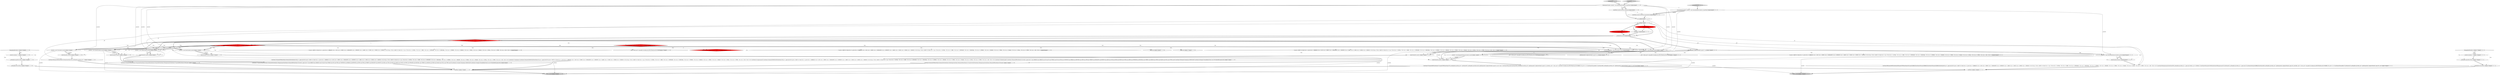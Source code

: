 digraph {
34 [style = filled, label = "{setState(370)match(NEW)setState(371)match(TYPE)setState(376)_errHandler.sync(this)_alt = 1setState(387)_errHandler.sync(this)switch (getInterpreter().adaptivePredict(_input,33,_ctx)) {case 1:{setState(380)postdot()setState(384)_errHandler.sync(this)_alt = getInterpreter().adaptivePredict(_input,32,_ctx)while (_alt != 2 && _alt != org.antlr.v4.runtime.atn.ATN.INVALID_ALT_NUMBER) {if (_alt == 1) {{{setState(381)postfix()}}}setState(386)_errHandler.sync(this)_alt = getInterpreter().adaptivePredict(_input,32,_ctx)}}break}@@@13@@@['1', '1', '1']", fillcolor = white, shape = ellipse image = "AAA0AAABBB1BBB"];
36 [style = filled, label = "(((_la) & ~0x3f) == 0 && ((1L << _la) & ((1L << LBRACE) | (1L << LP) | (1L << NEW) | (1L << BOOLNOT) | (1L << BWNOT) | (1L << ADD) | (1L << SUB) | (1L << INCR) | (1L << DECR))) != 0) || ((((_la - 72)) & ~0x3f) == 0 && ((1L << (_la - 72)) & ((1L << (OCTAL - 72)) | (1L << (HEX - 72)) | (1L << (INTEGER - 72)) | (1L << (DECIMAL - 72)) | (1L << (STRING - 72)) | (1L << (REGEX - 72)) | (1L << (TRUE - 72)) | (1L << (FALSE - 72)) | (1L << (NULL - 72)) | (1L << (TYPE - 72)) | (1L << (ID - 72)))) != 0)@@@88@@@['1', '1', '0']", fillcolor = white, shape = diamond image = "AAA0AAABBB1BBB"];
24 [style = filled, label = "_localctx = new IfContext(_localctx)@@@11@@@['1', '1', '0']", fillcolor = white, shape = ellipse image = "AAA0AAABBB1BBB"];
37 [style = filled, label = "enterOuterAlt(_localctx,1)@@@12@@@['1', '1', '1']", fillcolor = white, shape = ellipse image = "AAA0AAABBB1BBB"];
42 [style = filled, label = "rstatement['0', '1', '0']", fillcolor = lightgray, shape = diamond image = "AAA0AAABBB2BBB"];
56 [style = filled, label = "arrayinitializer['0', '0', '1']", fillcolor = lightgray, shape = diamond image = "AAA0AAABBB3BBB"];
30 [style = filled, label = "_localctx.exception = re@@@193@@@['1', '1', '0']", fillcolor = white, shape = ellipse image = "AAA0AAABBB1BBB"];
8 [style = filled, label = "int _la@@@5@@@['1', '1', '1']", fillcolor = white, shape = ellipse image = "AAA0AAABBB1BBB"];
10 [style = filled, label = "_localctx = new ForContext(_localctx)@@@69@@@['1', '1', '0']", fillcolor = white, shape = ellipse image = "AAA0AAABBB1BBB"];
51 [style = filled, label = "{setState(389)match(NEW)setState(390)match(TYPE)setState(391)match(LBRACE)setState(392)match(RBRACE)setState(393)match(LBRACK)setState(402)_la = _input.LA(1)if ((((_la) & ~0x3f) == 0 && ((1L << _la) & ((1L << LBRACE) | (1L << LP) | (1L << NEW) | (1L << BOOLNOT) | (1L << BWNOT) | (1L << ADD) | (1L << SUB) | (1L << INCR) | (1L << DECR))) != 0) || ((((_la - 72)) & ~0x3f) == 0 && ((1L << (_la - 72)) & ((1L << (OCTAL - 72)) | (1L << (HEX - 72)) | (1L << (INTEGER - 72)) | (1L << (DECIMAL - 72)) | (1L << (STRING - 72)) | (1L << (REGEX - 72)) | (1L << (TRUE - 72)) | (1L << (FALSE - 72)) | (1L << (NULL - 72)) | (1L << (TYPE - 72)) | (1L << (ID - 72)))) != 0)) {{setState(394)expression(0)setState(399)_errHandler.sync(this)_la = _input.LA(1)while (_la == COMMA) {{{setState(395)match(COMMA)setState(396)expression(0)}}setState(401)_errHandler.sync(this)_la = _input.LA(1)}}}setState(404)match(RBRACK)setState(408)_errHandler.sync(this)_alt = getInterpreter().adaptivePredict(_input,36,_ctx)while (_alt != 2 && _alt != org.antlr.v4.runtime.atn.ATN.INVALID_ALT_NUMBER) {if (_alt == 1) {{{setState(405)postfix()}}}setState(410)_errHandler.sync(this)_alt = getInterpreter().adaptivePredict(_input,36,_ctx)}}@@@70@@@['0', '0', '1']", fillcolor = white, shape = ellipse image = "AAA0AAABBB3BBB"];
7 [style = filled, label = "{setState(125)match(FOR)setState(126)match(LP)setState(128)_la = _input.LA(1)if ((((_la) & ~0x3f) == 0 && ((1L << _la) & ((1L << LBRACE) | (1L << LP) | (1L << NEW) | (1L << BOOLNOT) | (1L << BWNOT) | (1L << ADD) | (1L << SUB) | (1L << INCR) | (1L << DECR))) != 0) || ((((_la - 72)) & ~0x3f) == 0 && ((1L << (_la - 72)) & ((1L << (OCTAL - 72)) | (1L << (HEX - 72)) | (1L << (INTEGER - 72)) | (1L << (DECIMAL - 72)) | (1L << (STRING - 72)) | (1L << (REGEX - 72)) | (1L << (TRUE - 72)) | (1L << (FALSE - 72)) | (1L << (NULL - 72)) | (1L << (TYPE - 72)) | (1L << (ID - 72)))) != 0)) {{setState(127)initializer()}}setState(130)match(SEMICOLON)setState(132)_la = _input.LA(1)if ((((_la) & ~0x3f) == 0 && ((1L << _la) & ((1L << LBRACE) | (1L << LP) | (1L << NEW) | (1L << BOOLNOT) | (1L << BWNOT) | (1L << ADD) | (1L << SUB) | (1L << INCR) | (1L << DECR))) != 0) || ((((_la - 72)) & ~0x3f) == 0 && ((1L << (_la - 72)) & ((1L << (OCTAL - 72)) | (1L << (HEX - 72)) | (1L << (INTEGER - 72)) | (1L << (DECIMAL - 72)) | (1L << (STRING - 72)) | (1L << (REGEX - 72)) | (1L << (TRUE - 72)) | (1L << (FALSE - 72)) | (1L << (NULL - 72)) | (1L << (TYPE - 72)) | (1L << (ID - 72)))) != 0)) {{setState(131)expression(0)}}setState(134)match(SEMICOLON)setState(136)_la = _input.LA(1)if ((((_la) & ~0x3f) == 0 && ((1L << _la) & ((1L << LBRACE) | (1L << LP) | (1L << NEW) | (1L << BOOLNOT) | (1L << BWNOT) | (1L << ADD) | (1L << SUB) | (1L << INCR) | (1L << DECR))) != 0) || ((((_la - 72)) & ~0x3f) == 0 && ((1L << (_la - 72)) & ((1L << (OCTAL - 72)) | (1L << (HEX - 72)) | (1L << (INTEGER - 72)) | (1L << (DECIMAL - 72)) | (1L << (STRING - 72)) | (1L << (REGEX - 72)) | (1L << (TRUE - 72)) | (1L << (FALSE - 72)) | (1L << (NULL - 72)) | (1L << (TYPE - 72)) | (1L << (ID - 72)))) != 0)) {{setState(135)afterthought()}}setState(138)match(RP)setState(141)switch (_input.LA(1)) {case LBRACK:case LBRACE:case LP:case IF:case WHILE:case DO:case FOR:case CONTINUE:case BREAK:case RETURN:case NEW:case TRY:case THROW:case BOOLNOT:case BWNOT:case ADD:case SUB:case INCR:case DECR:case OCTAL:case HEX:case INTEGER:case DECIMAL:case STRING:case REGEX:case TRUE:case FALSE:case NULL:case TYPE:case ID:{setState(139)trailer()}breakcase SEMICOLON:{setState(140)empty()}breakdefault:throw new NoViableAltException(this)}@@@71@@@['1', '1', '0']", fillcolor = white, shape = ellipse image = "AAA0AAABBB1BBB"];
18 [style = filled, label = "getInterpreter().adaptivePredict(_input,13,_ctx)@@@10@@@['1', '0', '0']", fillcolor = red, shape = diamond image = "AAA1AAABBB1BBB"];
27 [style = filled, label = "enterOuterAlt(_localctx,3)@@@70@@@['1', '1', '0']", fillcolor = white, shape = ellipse image = "AAA0AAABBB1BBB"];
31 [style = filled, label = "enterOuterAlt(_localctx,6)@@@163@@@['1', '1', '0']", fillcolor = white, shape = ellipse image = "AAA0AAABBB1BBB"];
12 [style = filled, label = "enterOuterAlt(_localctx,5)@@@144@@@['1', '1', '0']", fillcolor = white, shape = ellipse image = "AAA0AAABBB1BBB"];
35 [style = filled, label = "_errHandler.recover(this,re)@@@195@@@['1', '1', '0']", fillcolor = white, shape = ellipse image = "AAA0AAABBB1BBB"];
20 [style = filled, label = "_errHandler.sync(this)@@@9@@@['1', '1', '1']", fillcolor = white, shape = ellipse image = "AAA0AAABBB1BBB"];
49 [style = filled, label = "RecognitionException re@@@127@@@['0', '0', '1']", fillcolor = white, shape = diamond image = "AAA0AAABBB3BBB"];
38 [style = filled, label = "{setState(160)match(TRY)setState(161)block()setState(163)_errHandler.sync(this)_alt = 1}@@@164@@@['1', '1', '0']", fillcolor = white, shape = ellipse image = "AAA0AAABBB1BBB"];
53 [style = filled, label = "_errHandler.reportError(this,re)@@@129@@@['0', '0', '1']", fillcolor = white, shape = ellipse image = "AAA0AAABBB3BBB"];
23 [style = filled, label = "{exitRule()}@@@197@@@['1', '1', '0']", fillcolor = white, shape = ellipse image = "AAA0AAABBB1BBB"];
47 [style = filled, label = "_errHandler.recover(this,re)@@@130@@@['0', '0', '1']", fillcolor = white, shape = ellipse image = "AAA0AAABBB3BBB"];
52 [style = filled, label = "_localctx = new NewstandardarrayContext(_localctx)@@@11@@@['0', '0', '1']", fillcolor = white, shape = ellipse image = "AAA0AAABBB3BBB"];
25 [style = filled, label = "int _alt@@@7@@@['1', '1', '1']", fillcolor = white, shape = ellipse image = "AAA0AAABBB1BBB"];
54 [style = filled, label = "_alt != 2 && _alt != org.antlr.v4.runtime.atn.ATN.INVALID_ALT_NUMBER@@@40@@@['0', '0', '1']", fillcolor = white, shape = diamond image = "AAA0AAABBB3BBB"];
4 [style = filled, label = "_alt != 2 && _alt != org.antlr.v4.runtime.atn.ATN.INVALID_ALT_NUMBER@@@187@@@['1', '1', '0']", fillcolor = white, shape = diamond image = "AAA0AAABBB1BBB"];
40 [style = filled, label = "getInterpreter().adaptivePredict(_input,5,_ctx)@@@26@@@['0', '1', '0']", fillcolor = red, shape = diamond image = "AAA1AAABBB2BBB"];
43 [style = filled, label = "getInterpreter().adaptivePredict(_input,33,_ctx)@@@43@@@['0', '0', '1']", fillcolor = white, shape = diamond image = "AAA0AAABBB3BBB"];
28 [style = filled, label = "enterRule(_localctx,8,RULE_rstatement)@@@4@@@['1', '1', '0']", fillcolor = white, shape = ellipse image = "AAA0AAABBB1BBB"];
1 [style = filled, label = "setState(170)@@@8@@@['1', '0', '0']", fillcolor = red, shape = ellipse image = "AAA1AAABBB1BBB"];
41 [style = filled, label = "setState(167)@@@8@@@['0', '1', '0']", fillcolor = red, shape = ellipse image = "AAA1AAABBB2BBB"];
0 [style = filled, label = "RecognitionException re@@@192@@@['1', '1', '0']", fillcolor = white, shape = diamond image = "AAA0AAABBB1BBB"];
9 [style = filled, label = "{setState(117)match(WHILE)setState(118)match(LP)setState(119)expression(0)setState(120)match(RP)setState(123)switch (_input.LA(1)) {case LBRACK:case LBRACE:case LP:case IF:case WHILE:case DO:case FOR:case CONTINUE:case BREAK:case RETURN:case NEW:case TRY:case THROW:case BOOLNOT:case BWNOT:case ADD:case SUB:case INCR:case DECR:case OCTAL:case HEX:case INTEGER:case DECIMAL:case STRING:case REGEX:case TRUE:case FALSE:case NULL:case TYPE:case ID:{setState(121)trailer()}breakcase SEMICOLON:{setState(122)empty()}breakdefault:throw new NoViableAltException(this)}@@@44@@@['1', '1', '0']", fillcolor = white, shape = ellipse image = "AAA0AAABBB1BBB"];
5 [style = filled, label = "(((_la) & ~0x3f) == 0 && ((1L << _la) & ((1L << LBRACE) | (1L << LP) | (1L << NEW) | (1L << BOOLNOT) | (1L << BWNOT) | (1L << ADD) | (1L << SUB) | (1L << INCR) | (1L << DECR))) != 0) || ((((_la - 72)) & ~0x3f) == 0 && ((1L << (_la - 72)) & ((1L << (OCTAL - 72)) | (1L << (HEX - 72)) | (1L << (INTEGER - 72)) | (1L << (DECIMAL - 72)) | (1L << (STRING - 72)) | (1L << (REGEX - 72)) | (1L << (TRUE - 72)) | (1L << (FALSE - 72)) | (1L << (NULL - 72)) | (1L << (TYPE - 72)) | (1L << (ID - 72)))) != 0)@@@98@@@['1', '1', '0']", fillcolor = white, shape = diamond image = "AAA0AAABBB1BBB"];
21 [style = filled, label = "RstatementContext _localctx = new RstatementContext(_ctx,getState())@@@3@@@['1', '1', '0']", fillcolor = white, shape = ellipse image = "AAA0AAABBB1BBB"];
46 [style = filled, label = "ArrayinitializerContext _localctx = new ArrayinitializerContext(_ctx,getState())@@@3@@@['0', '0', '1']", fillcolor = white, shape = ellipse image = "AAA0AAABBB3BBB"];
44 [style = filled, label = "{exitRule()}@@@132@@@['0', '0', '1']", fillcolor = white, shape = ellipse image = "AAA0AAABBB3BBB"];
45 [style = filled, label = "getInterpreter().adaptivePredict(_input,37,_ctx)@@@10@@@['0', '0', '1']", fillcolor = white, shape = diamond image = "AAA0AAABBB3BBB"];
32 [style = filled, label = "rstatement['1', '0', '0']", fillcolor = lightgray, shape = diamond image = "AAA0AAABBB1BBB"];
11 [style = filled, label = "_input.LA(1)@@@54@@@['1', '1', '0']", fillcolor = white, shape = diamond image = "AAA0AAABBB1BBB"];
29 [style = filled, label = "enterOuterAlt(_localctx,4)@@@123@@@['1', '1', '0']", fillcolor = white, shape = ellipse image = "AAA0AAABBB1BBB"];
60 [style = filled, label = "_alt != 2 && _alt != org.antlr.v4.runtime.atn.ATN.INVALID_ALT_NUMBER@@@110@@@['0', '0', '1']", fillcolor = white, shape = diamond image = "AAA0AAABBB3BBB"];
58 [style = filled, label = "_localctx.exception = re@@@128@@@['0', '0', '1']", fillcolor = white, shape = ellipse image = "AAA0AAABBB3BBB"];
17 [style = filled, label = "_errHandler.reportError(this,re)@@@194@@@['1', '1', '0']", fillcolor = white, shape = ellipse image = "AAA0AAABBB1BBB"];
13 [style = filled, label = "return _localctx@@@200@@@['1', '1', '0']", fillcolor = lightgray, shape = ellipse image = "AAA0AAABBB1BBB"];
19 [style = filled, label = "getInterpreter().adaptivePredict(_input,6,_ctx)@@@26@@@['1', '0', '0']", fillcolor = red, shape = diamond image = "AAA1AAABBB1BBB"];
26 [style = filled, label = "enterOuterAlt(_localctx,2)@@@43@@@['1', '1', '0']", fillcolor = white, shape = ellipse image = "AAA0AAABBB1BBB"];
57 [style = filled, label = "enterOuterAlt(_localctx,2)@@@69@@@['0', '0', '1']", fillcolor = white, shape = ellipse image = "AAA0AAABBB3BBB"];
33 [style = filled, label = "_localctx = new TryContext(_localctx)@@@162@@@['1', '1', '0']", fillcolor = white, shape = ellipse image = "AAA0AAABBB1BBB"];
55 [style = filled, label = "setState(411)@@@8@@@['0', '0', '1']", fillcolor = white, shape = ellipse image = "AAA0AAABBB3BBB"];
2 [style = filled, label = "_input.LA(1)@@@107@@@['1', '1', '0']", fillcolor = white, shape = diamond image = "AAA0AAABBB1BBB"];
50 [style = filled, label = "_localctx = new NewinitializedarrayContext(_localctx)@@@68@@@['0', '0', '1']", fillcolor = white, shape = ellipse image = "AAA0AAABBB3BBB"];
15 [style = filled, label = "_localctx = new IneachContext(_localctx)@@@143@@@['1', '1', '0']", fillcolor = white, shape = ellipse image = "AAA0AAABBB1BBB"];
6 [style = filled, label = "_localctx = new WhileContext(_localctx)@@@42@@@['1', '1', '0']", fillcolor = white, shape = ellipse image = "AAA0AAABBB1BBB"];
22 [style = filled, label = "_localctx = new EachContext(_localctx)@@@122@@@['1', '1', '0']", fillcolor = white, shape = ellipse image = "AAA0AAABBB1BBB"];
16 [style = filled, label = "(((_la) & ~0x3f) == 0 && ((1L << _la) & ((1L << LBRACE) | (1L << LP) | (1L << NEW) | (1L << BOOLNOT) | (1L << BWNOT) | (1L << ADD) | (1L << SUB) | (1L << INCR) | (1L << DECR))) != 0) || ((((_la - 72)) & ~0x3f) == 0 && ((1L << (_la - 72)) & ((1L << (OCTAL - 72)) | (1L << (HEX - 72)) | (1L << (INTEGER - 72)) | (1L << (DECIMAL - 72)) | (1L << (STRING - 72)) | (1L << (REGEX - 72)) | (1L << (TRUE - 72)) | (1L << (FALSE - 72)) | (1L << (NULL - 72)) | (1L << (TYPE - 72)) | (1L << (ID - 72)))) != 0)@@@78@@@['1', '1', '0']", fillcolor = white, shape = diamond image = "AAA0AAABBB1BBB"];
39 [style = filled, label = "getInterpreter().adaptivePredict(_input,12,_ctx)@@@10@@@['0', '1', '0']", fillcolor = red, shape = diamond image = "AAA1AAABBB2BBB"];
61 [style = filled, label = "return _localctx@@@135@@@['0', '0', '1']", fillcolor = lightgray, shape = ellipse image = "AAA0AAABBB3BBB"];
48 [style = filled, label = "enterRule(_localctx,48,RULE_arrayinitializer)@@@4@@@['0', '0', '1']", fillcolor = white, shape = ellipse image = "AAA0AAABBB3BBB"];
14 [style = filled, label = "{setState(143)match(FOR)setState(144)match(LP)setState(145)decltype()setState(146)match(ID)setState(147)match(COLON)setState(148)expression(0)setState(149)match(RP)setState(150)trailer()}@@@124@@@['1', '1', '0']", fillcolor = white, shape = ellipse image = "AAA0AAABBB1BBB"];
3 [style = filled, label = "{setState(152)match(FOR)setState(153)match(LP)setState(154)match(ID)setState(155)match(IN)setState(156)expression(0)setState(157)match(RP)setState(158)trailer()}@@@145@@@['1', '1', '0']", fillcolor = white, shape = ellipse image = "AAA0AAABBB1BBB"];
59 [style = filled, label = "(((_la) & ~0x3f) == 0 && ((1L << _la) & ((1L << LBRACE) | (1L << LP) | (1L << NEW) | (1L << BOOLNOT) | (1L << BWNOT) | (1L << ADD) | (1L << SUB) | (1L << INCR) | (1L << DECR))) != 0) || ((((_la - 72)) & ~0x3f) == 0 && ((1L << (_la - 72)) & ((1L << (OCTAL - 72)) | (1L << (HEX - 72)) | (1L << (INTEGER - 72)) | (1L << (DECIMAL - 72)) | (1L << (STRING - 72)) | (1L << (REGEX - 72)) | (1L << (TRUE - 72)) | (1L << (FALSE - 72)) | (1L << (NULL - 72)) | (1L << (TYPE - 72)) | (1L << (ID - 72)))) != 0)@@@83@@@['0', '0', '1']", fillcolor = white, shape = diamond image = "AAA0AAABBB3BBB"];
0->30 [style = bold, label=""];
39->36 [style = dotted, label="true"];
1->55 [style = dashed, label="0"];
25->1 [style = bold, label=""];
39->22 [style = dotted, label="true"];
10->50 [style = dashed, label="0"];
39->24 [style = dotted, label="true"];
45->57 [style = dotted, label="true"];
39->11 [style = dotted, label="true"];
18->15 [style = dotted, label="true"];
1->20 [style = bold, label=""];
53->47 [style = bold, label=""];
26->9 [style = bold, label=""];
10->27 [style = solid, label="_localctx"];
39->24 [style = bold, label=""];
39->6 [style = bold, label=""];
45->59 [style = dotted, label="true"];
46->48 [style = bold, label=""];
41->20 [style = bold, label=""];
21->22 [style = solid, label="_localctx"];
27->57 [style = dashed, label="0"];
18->37 [style = dotted, label="true"];
21->28 [style = bold, label=""];
18->39 [style = dashed, label="0"];
35->23 [style = bold, label=""];
18->22 [style = bold, label=""];
23->13 [style = bold, label=""];
15->13 [style = solid, label="_localctx"];
27->7 [style = bold, label=""];
24->52 [style = dashed, label="0"];
29->14 [style = bold, label=""];
21->33 [style = solid, label="_localctx"];
39->5 [style = dotted, label="true"];
15->12 [style = solid, label="_localctx"];
46->48 [style = solid, label="_localctx"];
42->21 [style = bold, label=""];
45->43 [style = dotted, label="true"];
20->45 [style = bold, label=""];
17->35 [style = bold, label=""];
46->50 [style = solid, label="_localctx"];
39->2 [style = dotted, label="true"];
57->51 [style = bold, label=""];
18->16 [style = dotted, label="true"];
49->58 [style = bold, label=""];
52->37 [style = bold, label=""];
25->55 [style = bold, label=""];
39->26 [style = dotted, label="true"];
18->15 [style = bold, label=""];
49->53 [style = dotted, label="true"];
51->44 [style = bold, label=""];
45->52 [style = dotted, label="true"];
56->46 [style = bold, label=""];
21->6 [style = solid, label="_localctx"];
21->10 [style = solid, label="_localctx"];
18->45 [style = dashed, label="0"];
45->54 [style = dotted, label="true"];
33->31 [style = solid, label="_localctx"];
25->34 [style = solid, label="_alt"];
45->50 [style = dotted, label="true"];
18->6 [style = dotted, label="true"];
39->22 [style = bold, label=""];
39->29 [style = dotted, label="true"];
20->18 [style = bold, label=""];
18->11 [style = dotted, label="true"];
3->23 [style = bold, label=""];
49->47 [style = dotted, label="true"];
39->27 [style = dotted, label="true"];
18->26 [style = dotted, label="true"];
33->13 [style = solid, label="_localctx"];
7->23 [style = bold, label=""];
20->39 [style = bold, label=""];
21->15 [style = solid, label="_localctx"];
47->44 [style = bold, label=""];
39->40 [style = dotted, label="true"];
39->10 [style = dotted, label="true"];
15->12 [style = bold, label=""];
18->5 [style = dotted, label="true"];
21->28 [style = solid, label="_localctx"];
45->52 [style = bold, label=""];
18->27 [style = dotted, label="true"];
18->29 [style = dotted, label="true"];
39->31 [style = dotted, label="true"];
44->61 [style = bold, label=""];
21->46 [style = dashed, label="0"];
18->24 [style = bold, label=""];
52->61 [style = solid, label="_localctx"];
6->26 [style = bold, label=""];
30->17 [style = bold, label=""];
25->51 [style = solid, label="_alt"];
25->41 [style = bold, label=""];
18->33 [style = dotted, label="true"];
18->36 [style = dotted, label="true"];
18->33 [style = bold, label=""];
18->24 [style = dotted, label="true"];
18->19 [style = dotted, label="true"];
22->29 [style = bold, label=""];
31->38 [style = bold, label=""];
0->30 [style = dotted, label="true"];
39->33 [style = bold, label=""];
18->10 [style = dotted, label="true"];
39->37 [style = dotted, label="true"];
24->13 [style = solid, label="_localctx"];
58->53 [style = bold, label=""];
18->10 [style = bold, label=""];
22->13 [style = solid, label="_localctx"];
6->13 [style = solid, label="_localctx"];
18->6 [style = bold, label=""];
14->23 [style = bold, label=""];
50->57 [style = bold, label=""];
28->8 [style = bold, label=""];
34->44 [style = bold, label=""];
8->7 [style = solid, label="_la"];
34->23 [style = bold, label=""];
12->3 [style = bold, label=""];
22->29 [style = solid, label="_localctx"];
50->57 [style = solid, label="_localctx"];
39->12 [style = dotted, label="true"];
50->61 [style = solid, label="_localctx"];
19->40 [style = dashed, label="0"];
18->2 [style = dotted, label="true"];
24->37 [style = solid, label="_localctx"];
18->22 [style = dotted, label="true"];
39->15 [style = bold, label=""];
32->21 [style = bold, label=""];
39->6 [style = dotted, label="true"];
55->20 [style = bold, label=""];
10->27 [style = bold, label=""];
45->37 [style = dotted, label="true"];
0->35 [style = dotted, label="true"];
49->58 [style = dotted, label="true"];
38->23 [style = bold, label=""];
46->52 [style = solid, label="_localctx"];
48->8 [style = bold, label=""];
39->16 [style = dotted, label="true"];
1->41 [style = dashed, label="0"];
6->26 [style = solid, label="_localctx"];
9->23 [style = bold, label=""];
39->4 [style = dotted, label="true"];
18->12 [style = dotted, label="true"];
39->15 [style = dotted, label="true"];
21->24 [style = solid, label="_localctx"];
10->13 [style = solid, label="_localctx"];
28->48 [style = dashed, label="0"];
45->50 [style = bold, label=""];
25->38 [style = solid, label="_alt"];
37->34 [style = bold, label=""];
45->60 [style = dotted, label="true"];
8->51 [style = solid, label="_la"];
24->37 [style = bold, label=""];
39->10 [style = bold, label=""];
33->31 [style = bold, label=""];
0->17 [style = dotted, label="true"];
18->4 [style = dotted, label="true"];
52->37 [style = solid, label="_localctx"];
18->31 [style = dotted, label="true"];
8->25 [style = bold, label=""];
39->33 [style = dotted, label="true"];
}
